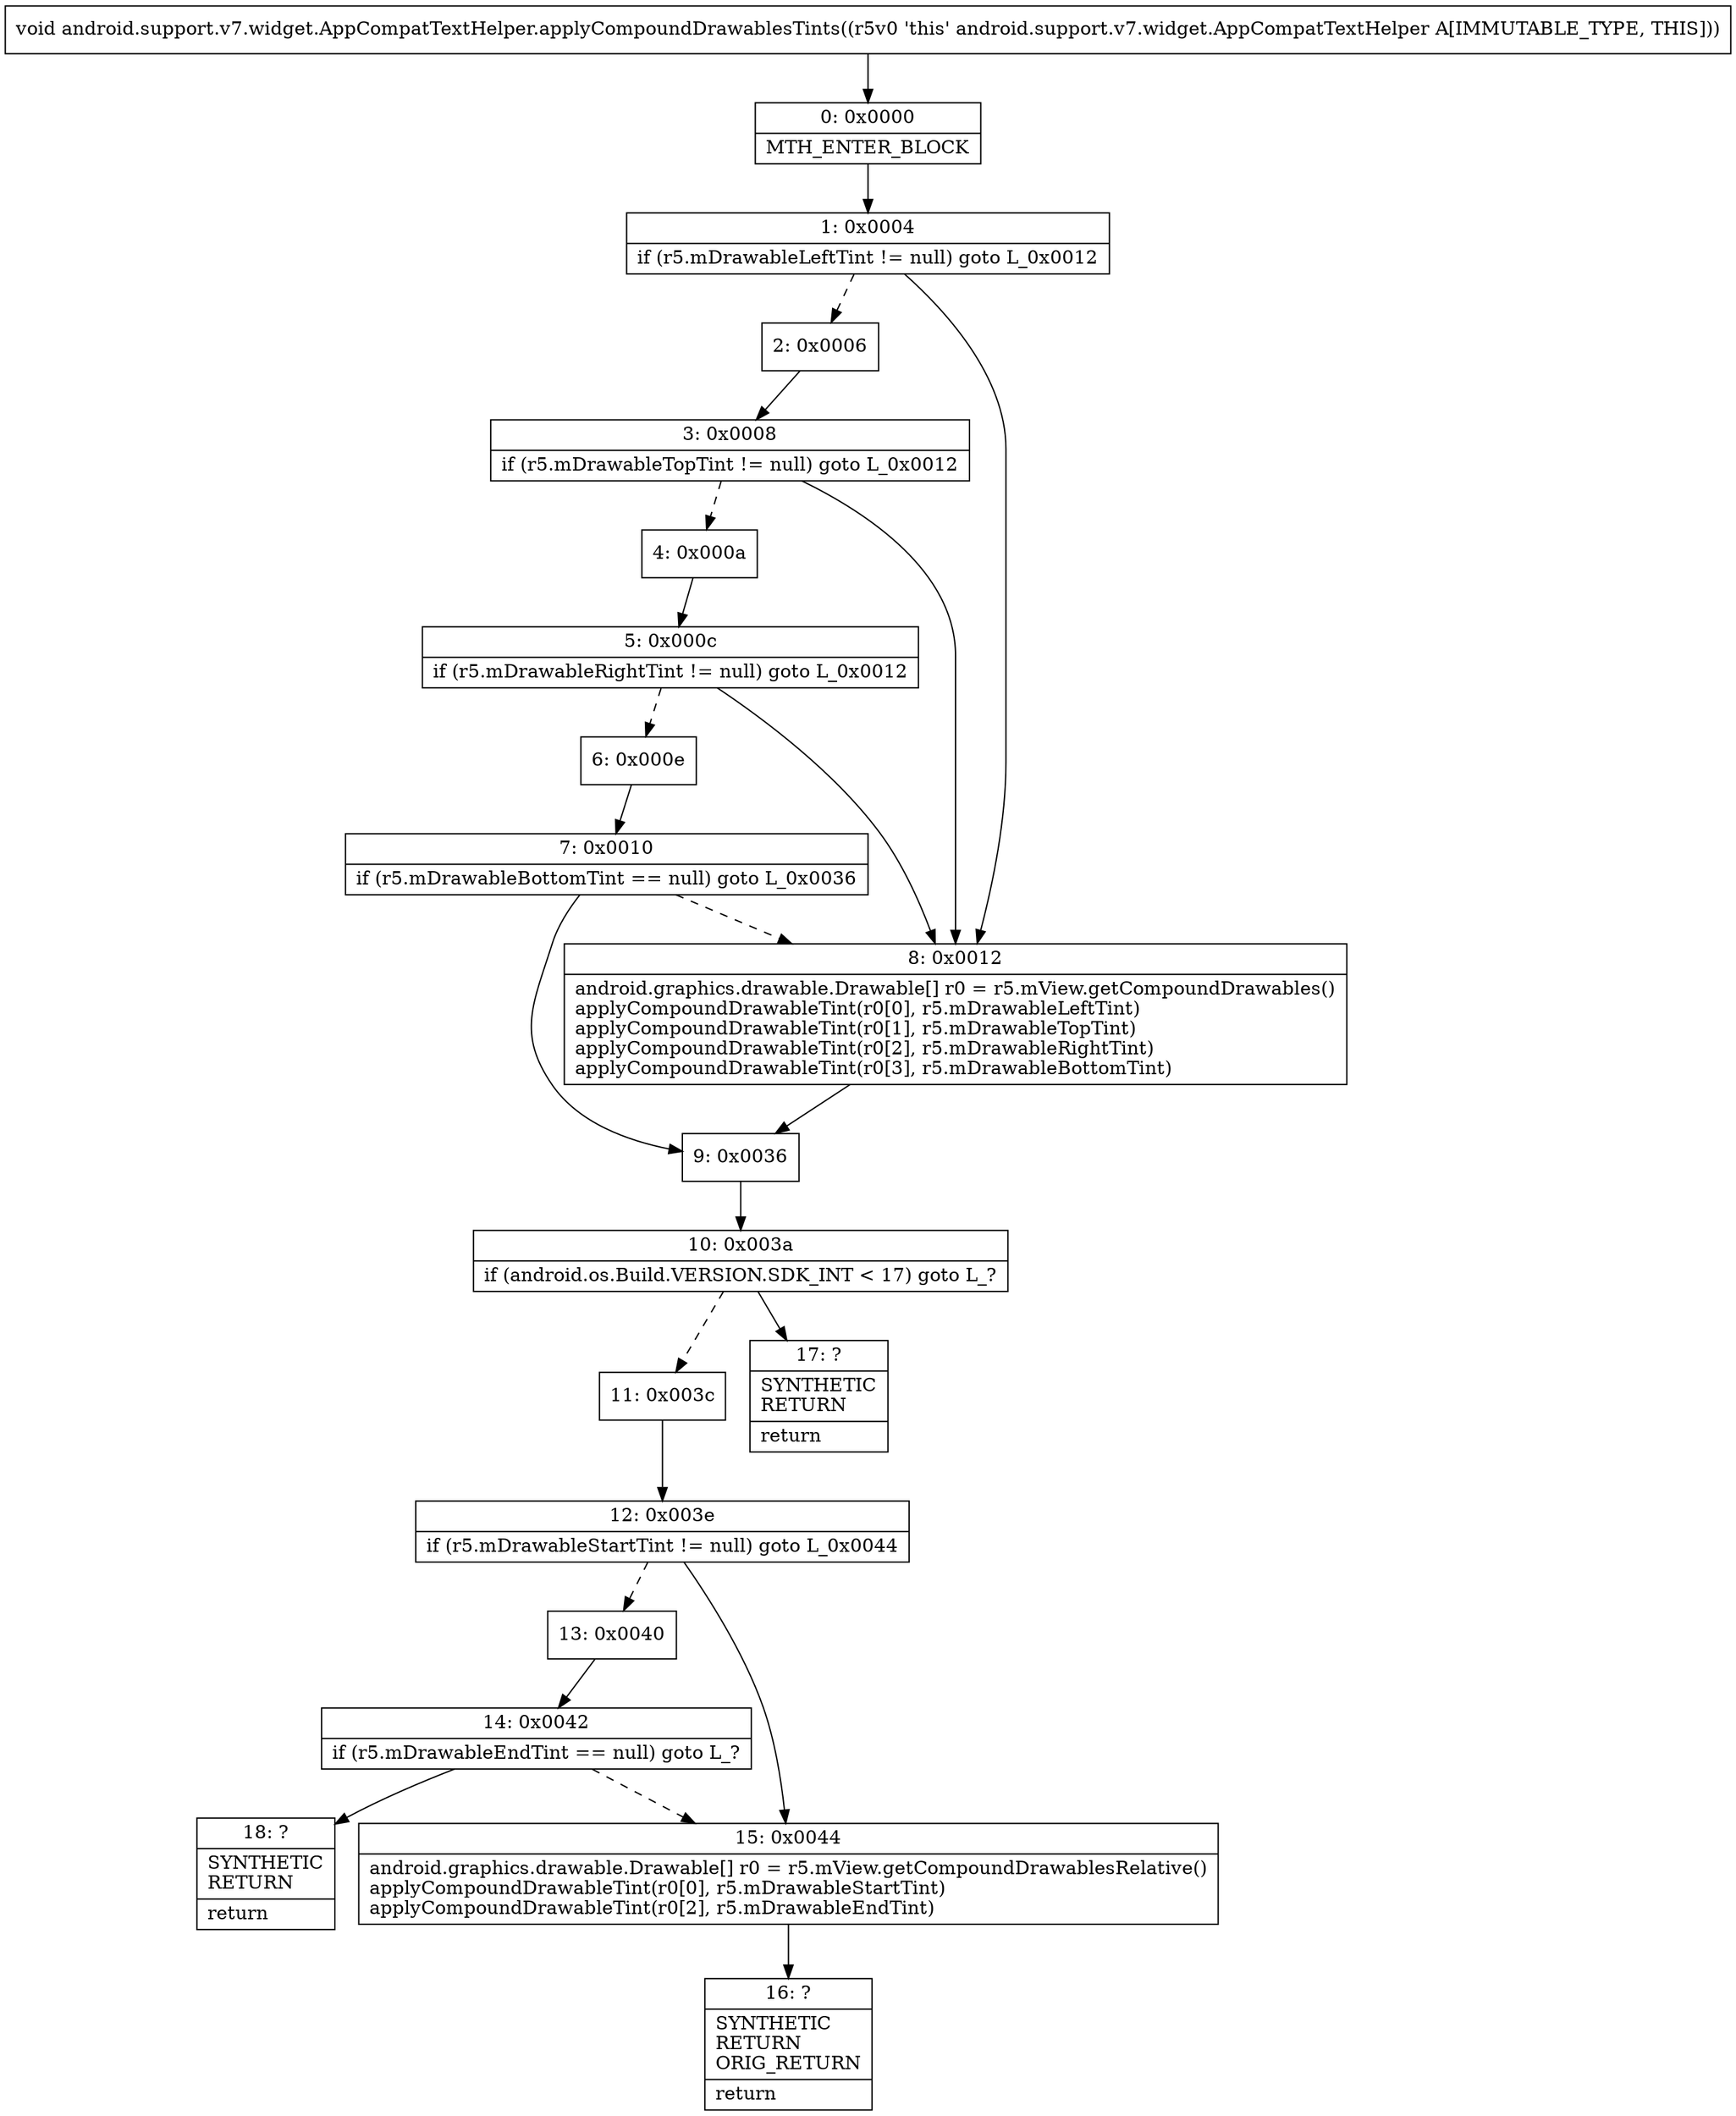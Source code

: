 digraph "CFG forandroid.support.v7.widget.AppCompatTextHelper.applyCompoundDrawablesTints()V" {
Node_0 [shape=record,label="{0\:\ 0x0000|MTH_ENTER_BLOCK\l}"];
Node_1 [shape=record,label="{1\:\ 0x0004|if (r5.mDrawableLeftTint != null) goto L_0x0012\l}"];
Node_2 [shape=record,label="{2\:\ 0x0006}"];
Node_3 [shape=record,label="{3\:\ 0x0008|if (r5.mDrawableTopTint != null) goto L_0x0012\l}"];
Node_4 [shape=record,label="{4\:\ 0x000a}"];
Node_5 [shape=record,label="{5\:\ 0x000c|if (r5.mDrawableRightTint != null) goto L_0x0012\l}"];
Node_6 [shape=record,label="{6\:\ 0x000e}"];
Node_7 [shape=record,label="{7\:\ 0x0010|if (r5.mDrawableBottomTint == null) goto L_0x0036\l}"];
Node_8 [shape=record,label="{8\:\ 0x0012|android.graphics.drawable.Drawable[] r0 = r5.mView.getCompoundDrawables()\lapplyCompoundDrawableTint(r0[0], r5.mDrawableLeftTint)\lapplyCompoundDrawableTint(r0[1], r5.mDrawableTopTint)\lapplyCompoundDrawableTint(r0[2], r5.mDrawableRightTint)\lapplyCompoundDrawableTint(r0[3], r5.mDrawableBottomTint)\l}"];
Node_9 [shape=record,label="{9\:\ 0x0036}"];
Node_10 [shape=record,label="{10\:\ 0x003a|if (android.os.Build.VERSION.SDK_INT \< 17) goto L_?\l}"];
Node_11 [shape=record,label="{11\:\ 0x003c}"];
Node_12 [shape=record,label="{12\:\ 0x003e|if (r5.mDrawableStartTint != null) goto L_0x0044\l}"];
Node_13 [shape=record,label="{13\:\ 0x0040}"];
Node_14 [shape=record,label="{14\:\ 0x0042|if (r5.mDrawableEndTint == null) goto L_?\l}"];
Node_15 [shape=record,label="{15\:\ 0x0044|android.graphics.drawable.Drawable[] r0 = r5.mView.getCompoundDrawablesRelative()\lapplyCompoundDrawableTint(r0[0], r5.mDrawableStartTint)\lapplyCompoundDrawableTint(r0[2], r5.mDrawableEndTint)\l}"];
Node_16 [shape=record,label="{16\:\ ?|SYNTHETIC\lRETURN\lORIG_RETURN\l|return\l}"];
Node_17 [shape=record,label="{17\:\ ?|SYNTHETIC\lRETURN\l|return\l}"];
Node_18 [shape=record,label="{18\:\ ?|SYNTHETIC\lRETURN\l|return\l}"];
MethodNode[shape=record,label="{void android.support.v7.widget.AppCompatTextHelper.applyCompoundDrawablesTints((r5v0 'this' android.support.v7.widget.AppCompatTextHelper A[IMMUTABLE_TYPE, THIS])) }"];
MethodNode -> Node_0;
Node_0 -> Node_1;
Node_1 -> Node_2[style=dashed];
Node_1 -> Node_8;
Node_2 -> Node_3;
Node_3 -> Node_4[style=dashed];
Node_3 -> Node_8;
Node_4 -> Node_5;
Node_5 -> Node_6[style=dashed];
Node_5 -> Node_8;
Node_6 -> Node_7;
Node_7 -> Node_8[style=dashed];
Node_7 -> Node_9;
Node_8 -> Node_9;
Node_9 -> Node_10;
Node_10 -> Node_11[style=dashed];
Node_10 -> Node_17;
Node_11 -> Node_12;
Node_12 -> Node_13[style=dashed];
Node_12 -> Node_15;
Node_13 -> Node_14;
Node_14 -> Node_15[style=dashed];
Node_14 -> Node_18;
Node_15 -> Node_16;
}

